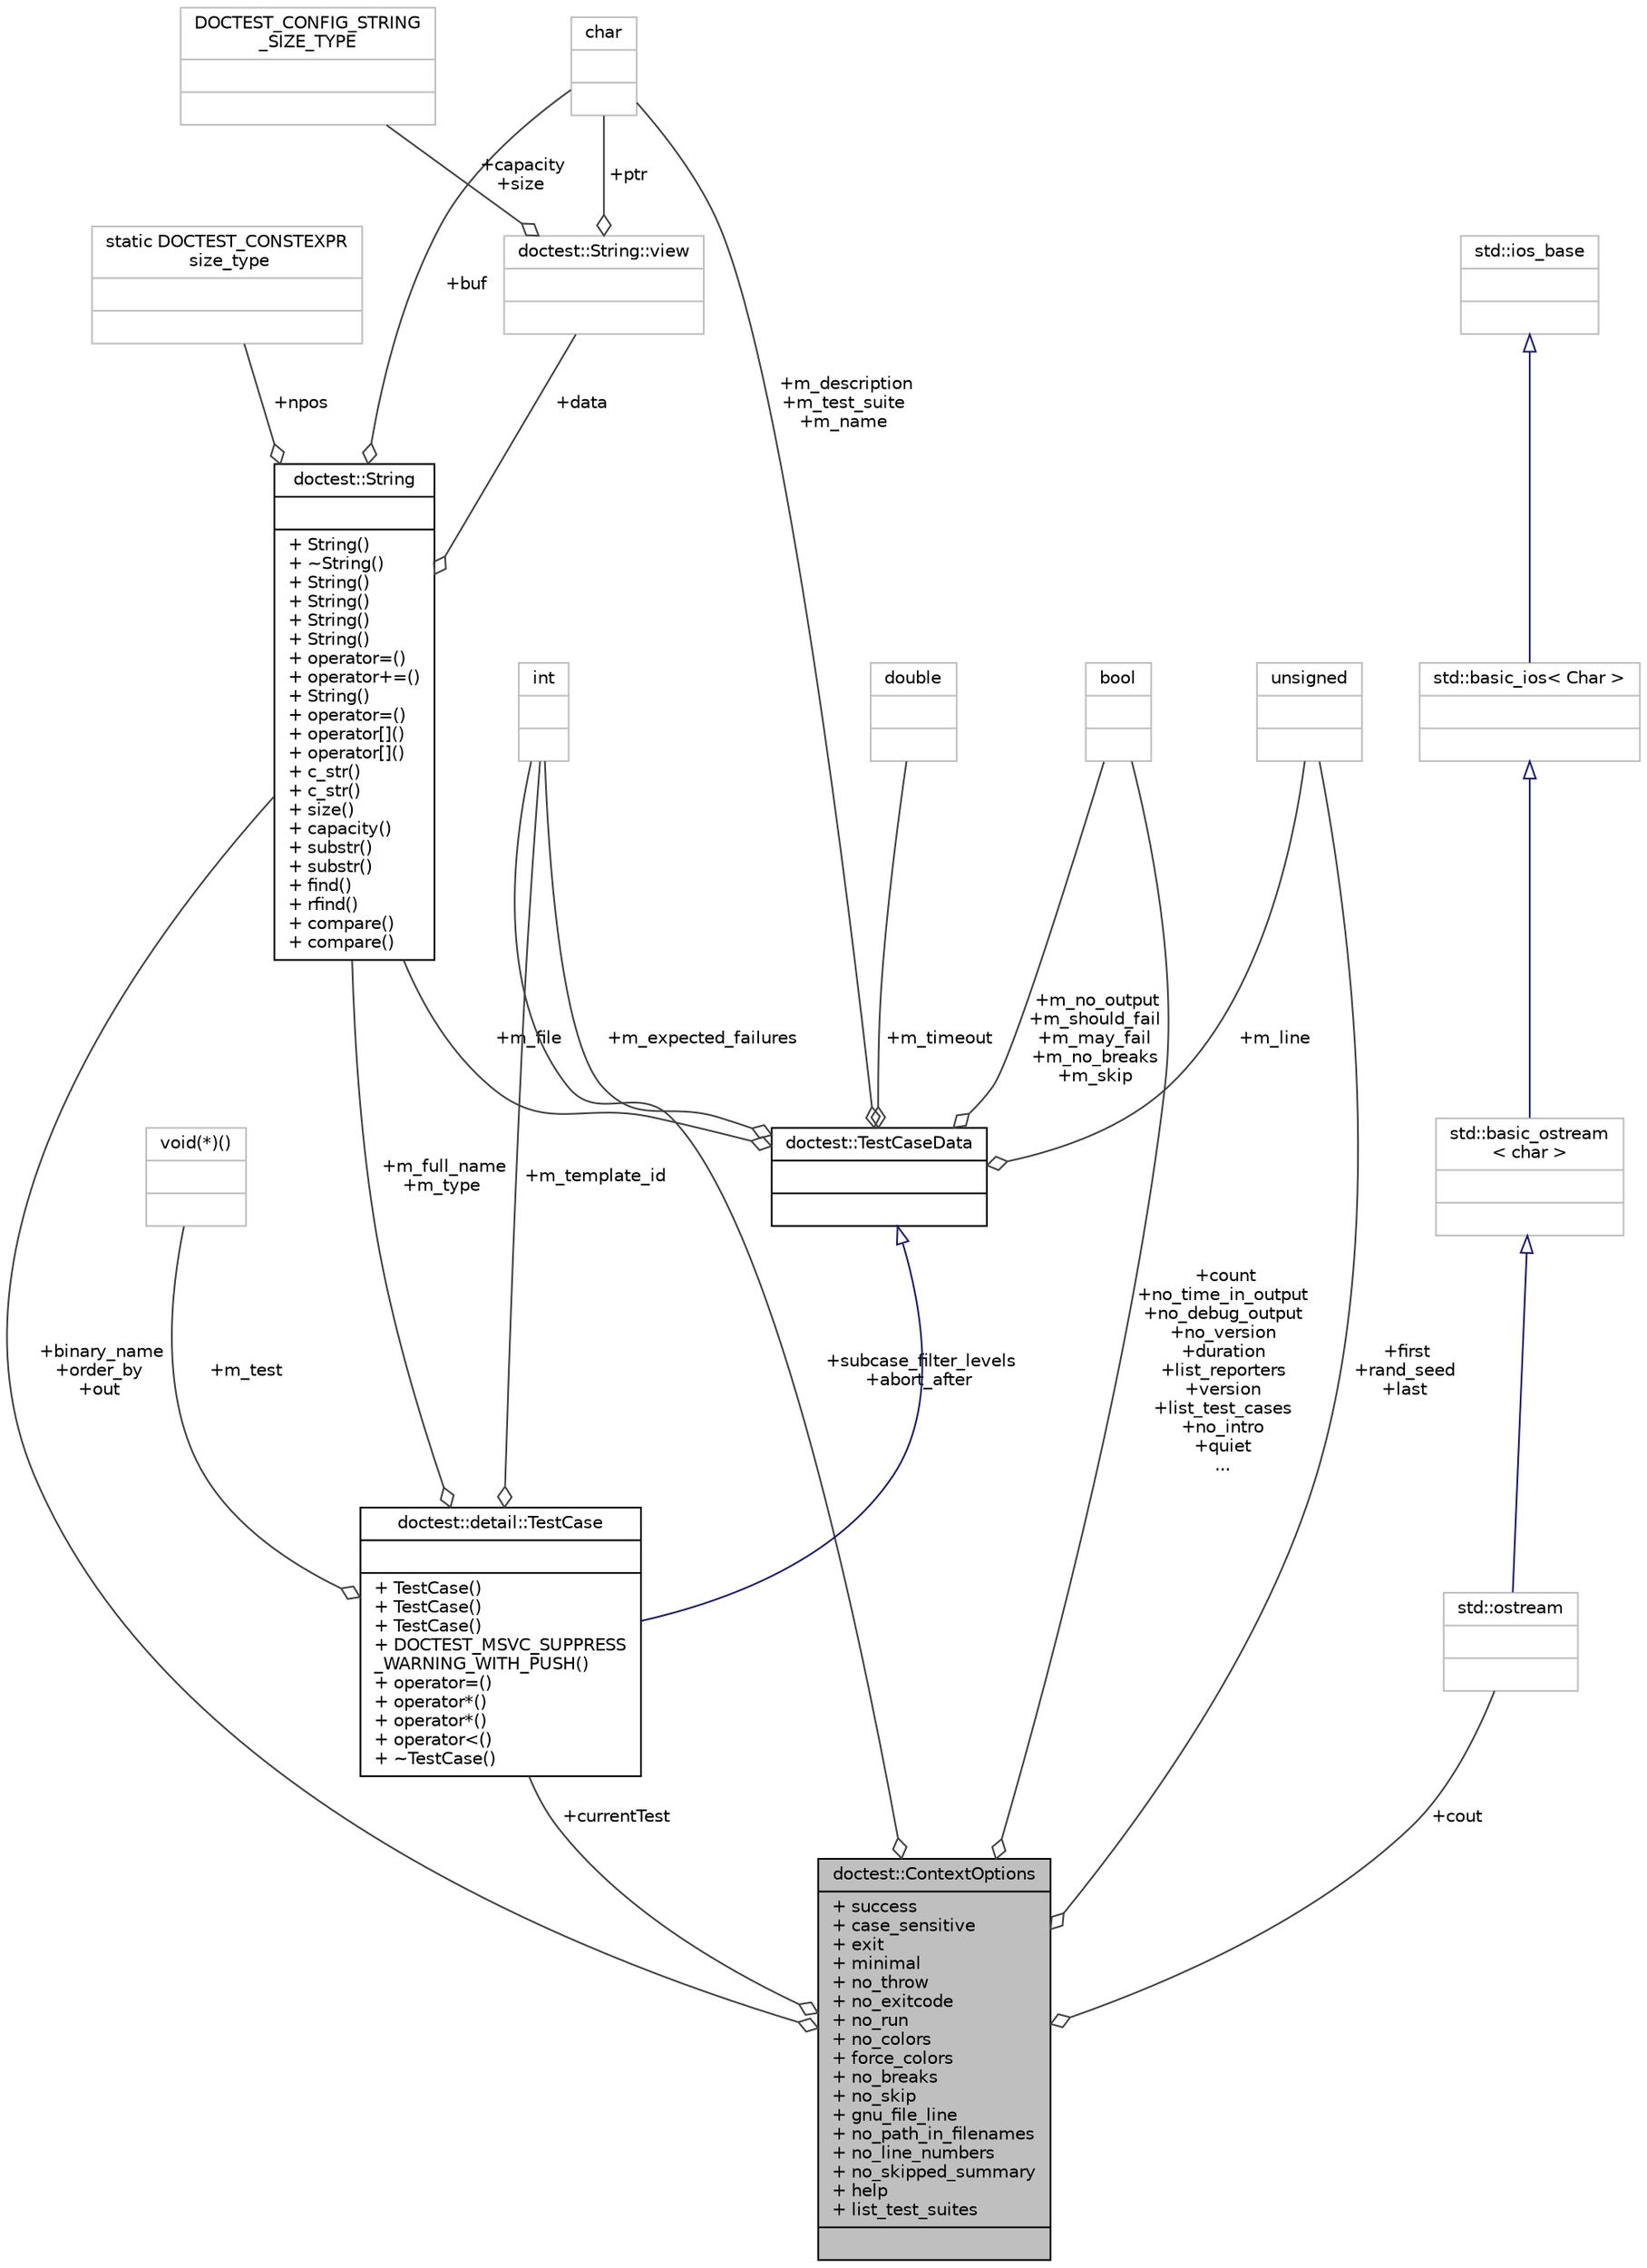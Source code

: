 digraph "doctest::ContextOptions"
{
 // LATEX_PDF_SIZE
  edge [fontname="Helvetica",fontsize="10",labelfontname="Helvetica",labelfontsize="10"];
  node [fontname="Helvetica",fontsize="10",shape=record];
  Node1 [label="{doctest::ContextOptions\n|+ success\l+ case_sensitive\l+ exit\l+ minimal\l+ no_throw\l+ no_exitcode\l+ no_run\l+ no_colors\l+ force_colors\l+ no_breaks\l+ no_skip\l+ gnu_file_line\l+ no_path_in_filenames\l+ no_line_numbers\l+ no_skipped_summary\l+ help\l+ list_test_suites\l|}",height=0.2,width=0.4,color="black", fillcolor="grey75", style="filled", fontcolor="black",tooltip="OCLINT too many fields."];
  Node2 -> Node1 [color="grey25",fontsize="10",style="solid",label=" +binary_name\n+order_by\n+out" ,arrowhead="odiamond",fontname="Helvetica"];
  Node2 [label="{doctest::String\n||+ String()\l+ ~String()\l+ String()\l+ String()\l+ String()\l+ String()\l+ operator=()\l+ operator+=()\l+ String()\l+ operator=()\l+ operator[]()\l+ operator[]()\l+ c_str()\l+ c_str()\l+ size()\l+ capacity()\l+ substr()\l+ substr()\l+ find()\l+ rfind()\l+ compare()\l+ compare()\l}",height=0.2,width=0.4,color="black", fillcolor="white", style="filled",URL="$classdoctest_1_1String.html",tooltip=" "];
  Node3 -> Node2 [color="grey25",fontsize="10",style="solid",label=" +npos" ,arrowhead="odiamond",fontname="Helvetica"];
  Node3 [label="{static DOCTEST_CONSTEXPR\l size_type\n||}",height=0.2,width=0.4,color="grey75", fillcolor="white", style="filled",tooltip=" "];
  Node4 -> Node2 [color="grey25",fontsize="10",style="solid",label=" +data" ,arrowhead="odiamond",fontname="Helvetica"];
  Node4 [label="{doctest::String::view\n||}",height=0.2,width=0.4,color="grey75", fillcolor="white", style="filled",tooltip="OCLINT avoid private static members."];
  Node5 -> Node4 [color="grey25",fontsize="10",style="solid",label=" +ptr" ,arrowhead="odiamond",fontname="Helvetica"];
  Node5 [label="{char\n||}",height=0.2,width=0.4,color="grey75", fillcolor="white", style="filled",tooltip=" "];
  Node6 -> Node4 [color="grey25",fontsize="10",style="solid",label=" +capacity\n+size" ,arrowhead="odiamond",fontname="Helvetica"];
  Node6 [label="{DOCTEST_CONFIG_STRING\l_SIZE_TYPE\n||}",height=0.2,width=0.4,color="grey75", fillcolor="white", style="filled",tooltip=" "];
  Node5 -> Node2 [color="grey25",fontsize="10",style="solid",label=" +buf" ,arrowhead="odiamond",fontname="Helvetica"];
  Node7 -> Node1 [color="grey25",fontsize="10",style="solid",label=" +subcase_filter_levels\n+abort_after" ,arrowhead="odiamond",fontname="Helvetica"];
  Node7 [label="{int\n||}",height=0.2,width=0.4,color="grey75", fillcolor="white", style="filled",tooltip=" "];
  Node8 -> Node1 [color="grey25",fontsize="10",style="solid",label=" +count\n+no_time_in_output\n+no_debug_output\n+no_version\n+duration\n+list_reporters\n+version\n+list_test_cases\n+no_intro\n+quiet\n..." ,arrowhead="odiamond",fontname="Helvetica"];
  Node8 [label="{bool\n||}",height=0.2,width=0.4,color="grey75", fillcolor="white", style="filled",tooltip=" "];
  Node9 -> Node1 [color="grey25",fontsize="10",style="solid",label=" +currentTest" ,arrowhead="odiamond",fontname="Helvetica"];
  Node9 [label="{doctest::detail::TestCase\n||+ TestCase()\l+ TestCase()\l+ TestCase()\l+ DOCTEST_MSVC_SUPPRESS\l_WARNING_WITH_PUSH()\l+ operator=()\l+ operator*()\l+ operator*()\l+ operator\<()\l+ ~TestCase()\l}",height=0.2,width=0.4,color="black", fillcolor="white", style="filled",URL="$structdoctest_1_1detail_1_1TestCase.html",tooltip=" "];
  Node10 -> Node9 [dir="back",color="midnightblue",fontsize="10",style="solid",arrowtail="onormal",fontname="Helvetica"];
  Node10 [label="{doctest::TestCaseData\n||}",height=0.2,width=0.4,color="black", fillcolor="white", style="filled",URL="$structdoctest_1_1TestCaseData.html",tooltip=" "];
  Node11 -> Node10 [color="grey25",fontsize="10",style="solid",label=" +m_timeout" ,arrowhead="odiamond",fontname="Helvetica"];
  Node11 [label="{double\n||}",height=0.2,width=0.4,color="grey75", fillcolor="white", style="filled",tooltip=" "];
  Node5 -> Node10 [color="grey25",fontsize="10",style="solid",label=" +m_description\n+m_test_suite\n+m_name" ,arrowhead="odiamond",fontname="Helvetica"];
  Node2 -> Node10 [color="grey25",fontsize="10",style="solid",label=" +m_file" ,arrowhead="odiamond",fontname="Helvetica"];
  Node7 -> Node10 [color="grey25",fontsize="10",style="solid",label=" +m_expected_failures" ,arrowhead="odiamond",fontname="Helvetica"];
  Node8 -> Node10 [color="grey25",fontsize="10",style="solid",label=" +m_no_output\n+m_should_fail\n+m_may_fail\n+m_no_breaks\n+m_skip" ,arrowhead="odiamond",fontname="Helvetica"];
  Node12 -> Node10 [color="grey25",fontsize="10",style="solid",label=" +m_line" ,arrowhead="odiamond",fontname="Helvetica"];
  Node12 [label="{unsigned\n||}",height=0.2,width=0.4,color="grey75", fillcolor="white", style="filled",tooltip=" "];
  Node2 -> Node9 [color="grey25",fontsize="10",style="solid",label=" +m_full_name\n+m_type" ,arrowhead="odiamond",fontname="Helvetica"];
  Node13 -> Node9 [color="grey25",fontsize="10",style="solid",label=" +m_test" ,arrowhead="odiamond",fontname="Helvetica"];
  Node13 [label="{void(*)()\n||}",height=0.2,width=0.4,color="grey75", fillcolor="white", style="filled",tooltip=" "];
  Node7 -> Node9 [color="grey25",fontsize="10",style="solid",label=" +m_template_id" ,arrowhead="odiamond",fontname="Helvetica"];
  Node12 -> Node1 [color="grey25",fontsize="10",style="solid",label=" +first\n+rand_seed\n+last" ,arrowhead="odiamond",fontname="Helvetica"];
  Node14 -> Node1 [color="grey25",fontsize="10",style="solid",label=" +cout" ,arrowhead="odiamond",fontname="Helvetica"];
  Node14 [label="{std::ostream\n||}",height=0.2,width=0.4,color="grey75", fillcolor="white", style="filled",tooltip="STL class."];
  Node15 -> Node14 [dir="back",color="midnightblue",fontsize="10",style="solid",arrowtail="onormal",fontname="Helvetica"];
  Node15 [label="{std::basic_ostream\l\< char \>\n||}",height=0.2,width=0.4,color="grey75", fillcolor="white", style="filled",tooltip="STL class."];
  Node16 -> Node15 [dir="back",color="midnightblue",fontsize="10",style="solid",arrowtail="onormal",fontname="Helvetica"];
  Node16 [label="{std::basic_ios\< Char \>\n||}",height=0.2,width=0.4,color="grey75", fillcolor="white", style="filled",tooltip="STL class."];
  Node17 -> Node16 [dir="back",color="midnightblue",fontsize="10",style="solid",arrowtail="onormal",fontname="Helvetica"];
  Node17 [label="{std::ios_base\n||}",height=0.2,width=0.4,color="grey75", fillcolor="white", style="filled",tooltip="STL class."];
}
